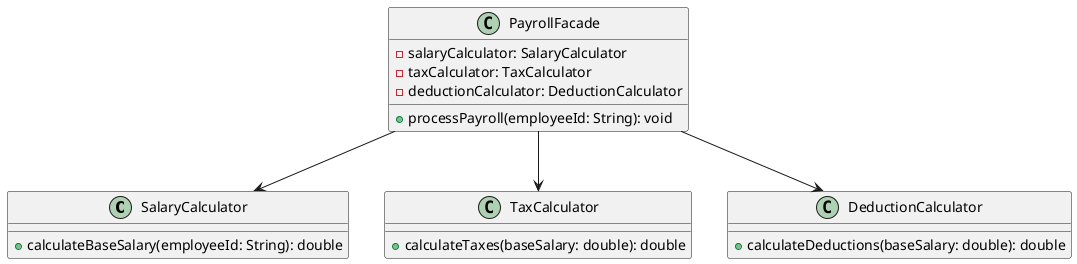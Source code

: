@startuml
' Підсистема 1: Розрахунок базової зарплати
class SalaryCalculator {
    +calculateBaseSalary(employeeId: String): double
}

' Підсистема 2: Розрахунок податків
class TaxCalculator {
    +calculateTaxes(baseSalary: double): double
}

' Підсистема 3: Розрахунок відрахувань до фондів
class DeductionCalculator {
    +calculateDeductions(baseSalary: double): double
}

' Фасад
class PayrollFacade {
    -salaryCalculator: SalaryCalculator
    -taxCalculator: TaxCalculator
    -deductionCalculator: DeductionCalculator
    +processPayroll(employeeId: String): void
}

PayrollFacade --> SalaryCalculator
PayrollFacade --> TaxCalculator
PayrollFacade --> DeductionCalculator
@enduml
